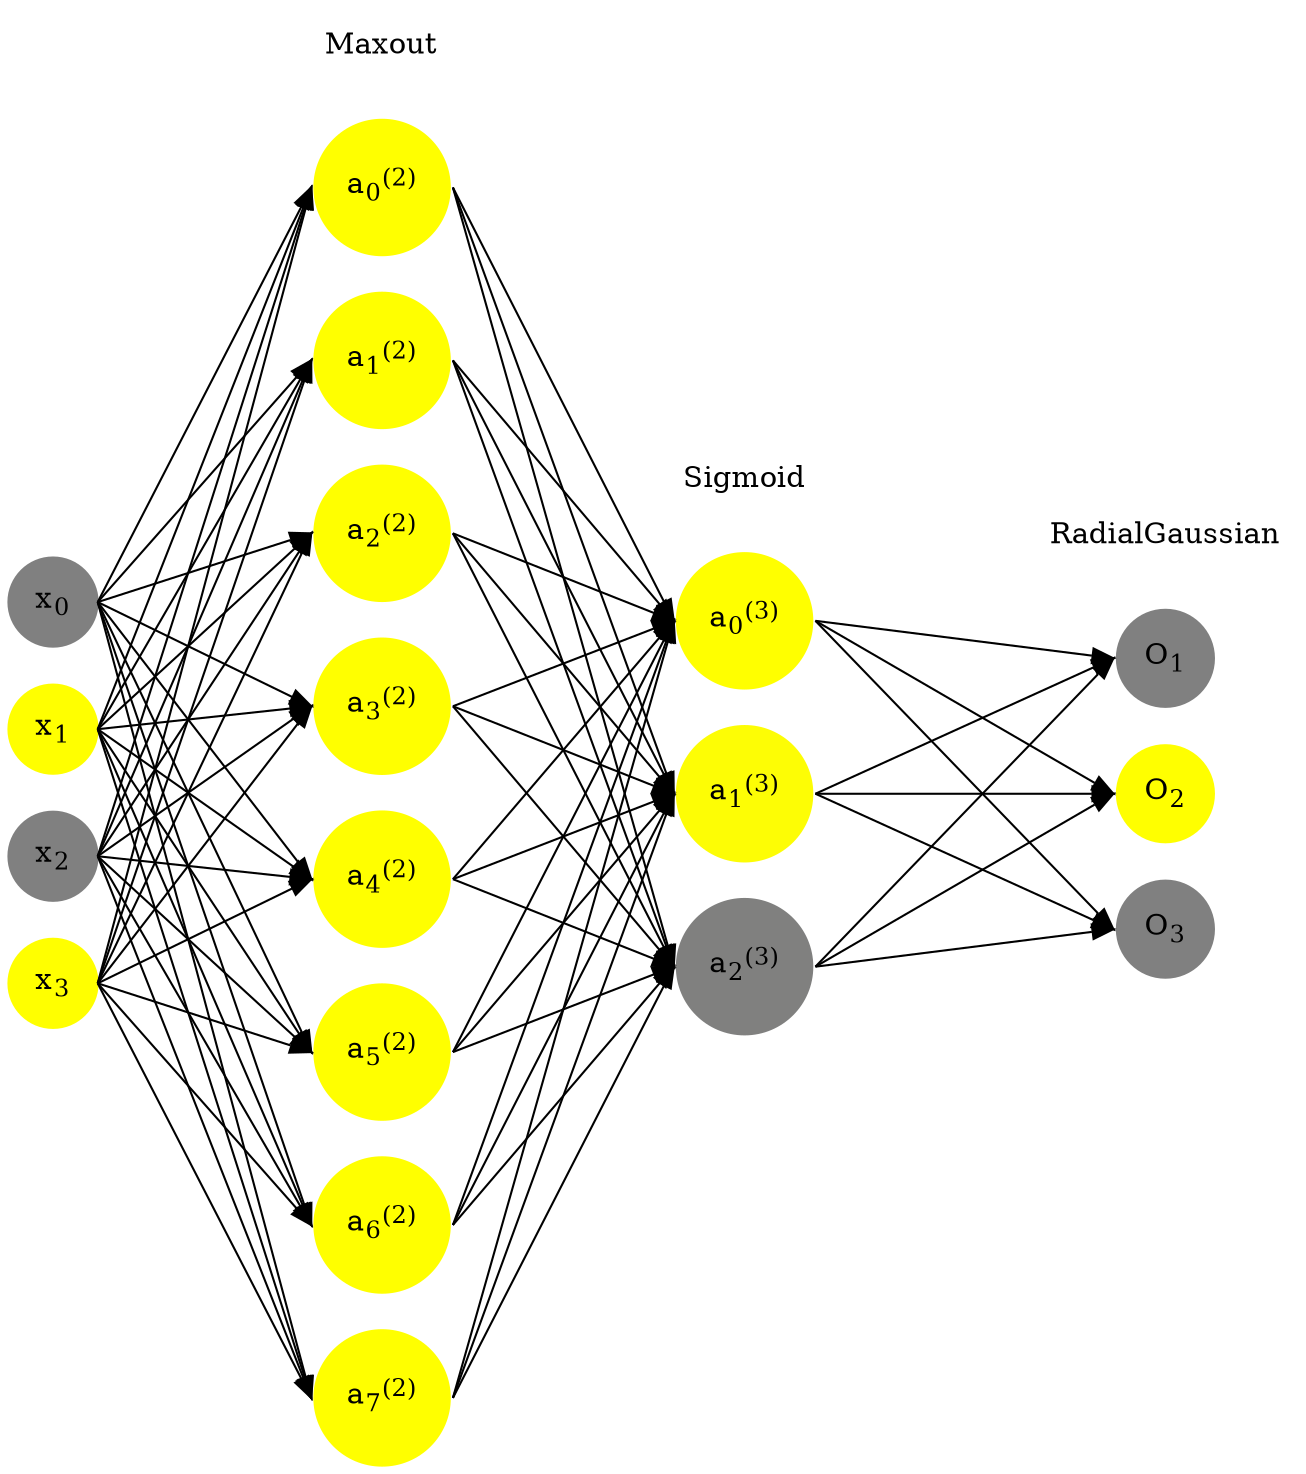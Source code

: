 digraph G {
	rankdir = LR;
	splines=false;
	edge[style=invis];
	ranksep= 1.4;
	{
	node [shape=circle, color="0.1667, 0.0, 0.5", style=filled, fillcolor="0.1667, 0.0, 0.5"];
	x0 [label=<x<sub>0</sub>>];
	}
	{
	node [shape=circle, color="0.1667, 1.0, 1.0", style=filled, fillcolor="0.1667, 1.0, 1.0"];
	x1 [label=<x<sub>1</sub>>];
	}
	{
	node [shape=circle, color="0.1667, 0.0, 0.5", style=filled, fillcolor="0.1667, 0.0, 0.5"];
	x2 [label=<x<sub>2</sub>>];
	}
	{
	node [shape=circle, color="0.1667, 1.0, 1.0", style=filled, fillcolor="0.1667, 1.0, 1.0"];
	x3 [label=<x<sub>3</sub>>];
	}
	{
	node [shape=circle, color="0.1667, 1.806599, 1.403300", style=filled, fillcolor="0.1667, 1.806599, 1.403300"];
	a02 [label=<a<sub>0</sub><sup>(2)</sup>>];
	}
	{
	node [shape=circle, color="0.1667, 1.806599, 1.403300", style=filled, fillcolor="0.1667, 1.806599, 1.403300"];
	a12 [label=<a<sub>1</sub><sup>(2)</sup>>];
	}
	{
	node [shape=circle, color="0.1667, 1.806599, 1.403300", style=filled, fillcolor="0.1667, 1.806599, 1.403300"];
	a22 [label=<a<sub>2</sub><sup>(2)</sup>>];
	}
	{
	node [shape=circle, color="0.1667, 1.806599, 1.403300", style=filled, fillcolor="0.1667, 1.806599, 1.403300"];
	a32 [label=<a<sub>3</sub><sup>(2)</sup>>];
	}
	{
	node [shape=circle, color="0.1667, 1.806599, 1.403300", style=filled, fillcolor="0.1667, 1.806599, 1.403300"];
	a42 [label=<a<sub>4</sub><sup>(2)</sup>>];
	}
	{
	node [shape=circle, color="0.1667, 1.806599, 1.403300", style=filled, fillcolor="0.1667, 1.806599, 1.403300"];
	a52 [label=<a<sub>5</sub><sup>(2)</sup>>];
	}
	{
	node [shape=circle, color="0.1667, 1.806599, 1.403300", style=filled, fillcolor="0.1667, 1.806599, 1.403300"];
	a62 [label=<a<sub>6</sub><sup>(2)</sup>>];
	}
	{
	node [shape=circle, color="0.1667, 4.801328, 2.900664", style=filled, fillcolor="0.1667, 4.801328, 2.900664"];
	a72 [label=<a<sub>7</sub><sup>(2)</sup>>];
	}
	{
	node [shape=circle, color="0.1667, 0.998687, 0.999343", style=filled, fillcolor="0.1667, 0.998687, 0.999343"];
	a03 [label=<a<sub>0</sub><sup>(3)</sup>>];
	}
	{
	node [shape=circle, color="0.1667, 0.978687, 0.989344", style=filled, fillcolor="0.1667, 0.978687, 0.989344"];
	a13 [label=<a<sub>1</sub><sup>(3)</sup>>];
	}
	{
	node [shape=circle, color="0.1667, 0.000063, 0.500031", style=filled, fillcolor="0.1667, 0.000063, 0.500031"];
	a23 [label=<a<sub>2</sub><sup>(3)</sup>>];
	}
	{
	node [shape=circle, color="0.1667, 0.0, 0.5", style=filled, fillcolor="0.1667, 0.0, 0.5"];
	O1 [label=<O<sub>1</sub>>];
	}
	{
	node [shape=circle, color="0.1667, 1.0, 1.0", style=filled, fillcolor="0.1667, 1.0, 1.0"];
	O2 [label=<O<sub>2</sub>>];
	}
	{
	node [shape=circle, color="0.1667, 0.0, 0.5", style=filled, fillcolor="0.1667, 0.0, 0.5"];
	O3 [label=<O<sub>3</sub>>];
	}
	{
	rank=same;
	x0->x1->x2->x3;
	}
	{
	rank=same;
	a02->a12->a22->a32->a42->a52->a62->a72;
	}
	{
	rank=same;
	a03->a13->a23;
	}
	{
	rank=same;
	O1->O2->O3;
	}
	l1 [shape=plaintext,label="Maxout"];
	l1->a02;
	{rank=same; l1;a02};
	l2 [shape=plaintext,label="Sigmoid"];
	l2->a03;
	{rank=same; l2;a03};
	l3 [shape=plaintext,label="RadialGaussian"];
	l3->O1;
	{rank=same; l3;O1};
edge[style=solid, tailport=e, headport=w];
	{x0;x1;x2;x3} -> {a02;a12;a22;a32;a42;a52;a62;a72};
	{a02;a12;a22;a32;a42;a52;a62;a72} -> {a03;a13;a23};
	{a03;a13;a23} -> {O1,O2,O3};
}